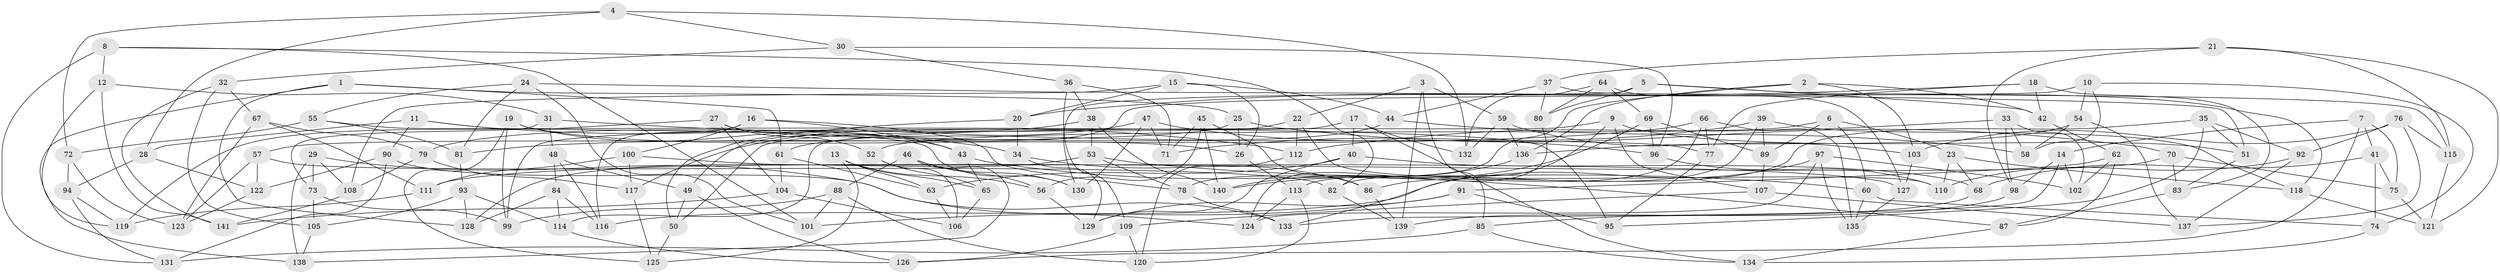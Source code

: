 // coarse degree distribution, {6: 0.5465116279069767, 4: 0.3372093023255814, 3: 0.023255813953488372, 5: 0.09302325581395349}
// Generated by graph-tools (version 1.1) at 2025/24/03/03/25 07:24:24]
// undirected, 141 vertices, 282 edges
graph export_dot {
graph [start="1"]
  node [color=gray90,style=filled];
  1;
  2;
  3;
  4;
  5;
  6;
  7;
  8;
  9;
  10;
  11;
  12;
  13;
  14;
  15;
  16;
  17;
  18;
  19;
  20;
  21;
  22;
  23;
  24;
  25;
  26;
  27;
  28;
  29;
  30;
  31;
  32;
  33;
  34;
  35;
  36;
  37;
  38;
  39;
  40;
  41;
  42;
  43;
  44;
  45;
  46;
  47;
  48;
  49;
  50;
  51;
  52;
  53;
  54;
  55;
  56;
  57;
  58;
  59;
  60;
  61;
  62;
  63;
  64;
  65;
  66;
  67;
  68;
  69;
  70;
  71;
  72;
  73;
  74;
  75;
  76;
  77;
  78;
  79;
  80;
  81;
  82;
  83;
  84;
  85;
  86;
  87;
  88;
  89;
  90;
  91;
  92;
  93;
  94;
  95;
  96;
  97;
  98;
  99;
  100;
  101;
  102;
  103;
  104;
  105;
  106;
  107;
  108;
  109;
  110;
  111;
  112;
  113;
  114;
  115;
  116;
  117;
  118;
  119;
  120;
  121;
  122;
  123;
  124;
  125;
  126;
  127;
  128;
  129;
  130;
  131;
  132;
  133;
  134;
  135;
  136;
  137;
  138;
  139;
  140;
  141;
  1 -- 61;
  1 -- 128;
  1 -- 138;
  1 -- 25;
  2 -- 103;
  2 -- 42;
  2 -- 136;
  2 -- 78;
  3 -- 85;
  3 -- 22;
  3 -- 59;
  3 -- 139;
  4 -- 72;
  4 -- 132;
  4 -- 28;
  4 -- 30;
  5 -- 118;
  5 -- 130;
  5 -- 42;
  5 -- 80;
  6 -- 52;
  6 -- 60;
  6 -- 89;
  6 -- 23;
  7 -- 14;
  7 -- 41;
  7 -- 75;
  7 -- 126;
  8 -- 82;
  8 -- 101;
  8 -- 12;
  8 -- 131;
  9 -- 133;
  9 -- 107;
  9 -- 114;
  9 -- 51;
  10 -- 74;
  10 -- 58;
  10 -- 54;
  10 -- 49;
  11 -- 130;
  11 -- 90;
  11 -- 28;
  11 -- 34;
  12 -- 119;
  12 -- 141;
  12 -- 31;
  13 -- 63;
  13 -- 65;
  13 -- 125;
  13 -- 56;
  14 -- 98;
  14 -- 133;
  14 -- 102;
  15 -- 108;
  15 -- 20;
  15 -- 26;
  15 -- 44;
  16 -- 116;
  16 -- 43;
  16 -- 100;
  16 -- 78;
  17 -- 132;
  17 -- 134;
  17 -- 40;
  17 -- 99;
  18 -- 42;
  18 -- 20;
  18 -- 77;
  18 -- 83;
  19 -- 26;
  19 -- 43;
  19 -- 99;
  19 -- 125;
  20 -- 34;
  20 -- 50;
  21 -- 121;
  21 -- 115;
  21 -- 98;
  21 -- 37;
  22 -- 50;
  22 -- 112;
  22 -- 110;
  23 -- 118;
  23 -- 68;
  23 -- 110;
  24 -- 51;
  24 -- 81;
  24 -- 55;
  24 -- 101;
  25 -- 26;
  25 -- 57;
  25 -- 70;
  26 -- 113;
  27 -- 119;
  27 -- 52;
  27 -- 77;
  27 -- 104;
  28 -- 94;
  28 -- 122;
  29 -- 138;
  29 -- 73;
  29 -- 108;
  29 -- 133;
  30 -- 32;
  30 -- 36;
  30 -- 96;
  31 -- 112;
  31 -- 48;
  31 -- 73;
  32 -- 67;
  32 -- 105;
  32 -- 141;
  33 -- 58;
  33 -- 112;
  33 -- 102;
  33 -- 98;
  34 -- 86;
  34 -- 129;
  35 -- 51;
  35 -- 95;
  35 -- 92;
  35 -- 86;
  36 -- 38;
  36 -- 109;
  36 -- 71;
  37 -- 44;
  37 -- 115;
  37 -- 80;
  38 -- 79;
  38 -- 140;
  38 -- 53;
  39 -- 89;
  39 -- 118;
  39 -- 82;
  39 -- 71;
  40 -- 68;
  40 -- 129;
  40 -- 63;
  41 -- 74;
  41 -- 68;
  41 -- 75;
  42 -- 62;
  43 -- 65;
  43 -- 87;
  44 -- 61;
  44 -- 58;
  45 -- 86;
  45 -- 140;
  45 -- 71;
  45 -- 56;
  46 -- 138;
  46 -- 130;
  46 -- 56;
  46 -- 88;
  47 -- 130;
  47 -- 117;
  47 -- 71;
  47 -- 96;
  48 -- 116;
  48 -- 49;
  48 -- 84;
  49 -- 126;
  49 -- 50;
  50 -- 125;
  51 -- 83;
  52 -- 106;
  52 -- 65;
  53 -- 128;
  53 -- 78;
  53 -- 60;
  54 -- 137;
  54 -- 136;
  54 -- 58;
  55 -- 95;
  55 -- 81;
  55 -- 72;
  56 -- 129;
  57 -- 122;
  57 -- 82;
  57 -- 123;
  59 -- 132;
  59 -- 136;
  59 -- 103;
  60 -- 135;
  60 -- 74;
  61 -- 104;
  61 -- 63;
  62 -- 102;
  62 -- 87;
  62 -- 91;
  63 -- 106;
  64 -- 80;
  64 -- 132;
  64 -- 69;
  64 -- 127;
  65 -- 106;
  66 -- 135;
  66 -- 81;
  66 -- 77;
  66 -- 113;
  67 -- 79;
  67 -- 111;
  67 -- 123;
  68 -- 85;
  69 -- 96;
  69 -- 140;
  69 -- 89;
  70 -- 111;
  70 -- 75;
  70 -- 83;
  72 -- 123;
  72 -- 94;
  73 -- 99;
  73 -- 105;
  74 -- 134;
  75 -- 121;
  76 -- 103;
  76 -- 137;
  76 -- 115;
  76 -- 92;
  77 -- 95;
  78 -- 133;
  79 -- 117;
  79 -- 108;
  80 -- 124;
  81 -- 93;
  82 -- 139;
  83 -- 87;
  84 -- 128;
  84 -- 116;
  84 -- 114;
  85 -- 134;
  85 -- 131;
  86 -- 139;
  87 -- 134;
  88 -- 101;
  88 -- 120;
  88 -- 99;
  89 -- 107;
  90 -- 124;
  90 -- 122;
  90 -- 131;
  91 -- 101;
  91 -- 95;
  91 -- 129;
  92 -- 137;
  92 -- 110;
  93 -- 128;
  93 -- 105;
  93 -- 114;
  94 -- 131;
  94 -- 119;
  96 -- 110;
  97 -- 116;
  97 -- 135;
  97 -- 102;
  97 -- 124;
  98 -- 139;
  100 -- 127;
  100 -- 111;
  100 -- 117;
  103 -- 127;
  104 -- 141;
  104 -- 106;
  105 -- 138;
  107 -- 137;
  107 -- 109;
  108 -- 141;
  109 -- 120;
  109 -- 126;
  111 -- 119;
  112 -- 120;
  113 -- 120;
  113 -- 124;
  114 -- 126;
  115 -- 121;
  117 -- 125;
  118 -- 121;
  122 -- 123;
  127 -- 135;
  136 -- 140;
}
